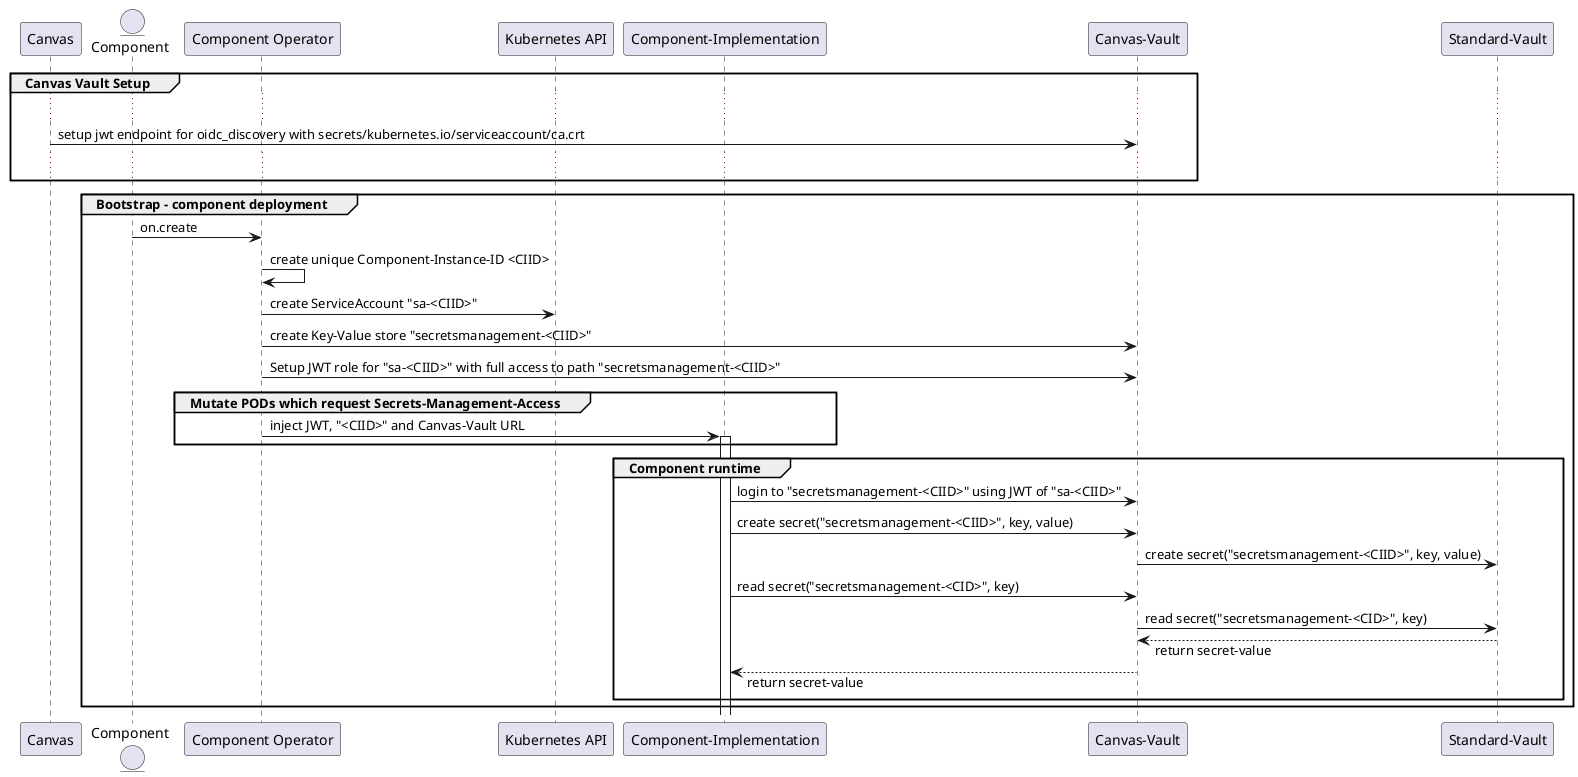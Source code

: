 @startuml

participant Canvas as "Canvas"
entity Component
participant "Component Operator" as ComponentOperator
participant "Kubernetes API" as KubernetesAPI
participant "Component-Implementation" as ComponentImplementation
participant "Canvas-Vault" as CanvasVault 
participant "Standard-Vault" as StandardVault  


group Canvas Vault Setup 
    ...
	Canvas -> CanvasVault : setup jwt endpoint for oidc_discovery with secrets/kubernetes.io/serviceaccount/ca.crt
	...
end group

group Bootstrap - component deployment
	Component -> ComponentOperator : on.create
	ComponentOperator -> ComponentOperator : create unique Component-Instance-ID <CIID>
	ComponentOperator -> KubernetesAPI : create ServiceAccount "sa-<CIID>"
	ComponentOperator -> CanvasVault : create Key-Value store "secretsmanagement-<CIID>"
	ComponentOperator -> CanvasVault : Setup JWT role for "sa-<CIID>" with full access to path "secretsmanagement-<CIID>"
	group Mutate PODs which request Secrets-Management-Access
		ComponentOperator -> ComponentImplementation: inject JWT, "<CIID>" and Canvas-Vault URL
		activate ComponentImplementation 
	end group
	group Component runtime
		ComponentImplementation -> CanvasVault : login to "secretsmanagement-<CIID>" using JWT of "sa-<CIID>"
		ComponentImplementation -> CanvasVault : create secret("secretsmanagement-<CIID>", key, value)
		CanvasVault -> StandardVault : create secret("secretsmanagement-<CIID>", key, value)
		ComponentImplementation -> CanvasVault : read secret("secretsmanagement-<CID>", key)
		skinparam responseMessageBelowArrow true
		CanvasVault -> StandardVault : read secret("secretsmanagement-<CID>", key)
		CanvasVault <-- StandardVault : return secret-value
		ComponentImplementation <-- CanvasVault : return secret-value 
	end group
end group

@enduml
